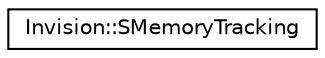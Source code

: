 digraph "Graphical Class Hierarchy"
{
 // LATEX_PDF_SIZE
  edge [fontname="Helvetica",fontsize="10",labelfontname="Helvetica",labelfontsize="10"];
  node [fontname="Helvetica",fontsize="10",shape=record];
  rankdir="LR";
  Node0 [label="Invision::SMemoryTracking",height=0.2,width=0.4,color="black", fillcolor="white", style="filled",URL="$struct_invision_1_1_s_memory_tracking.html",tooltip=" "];
}
